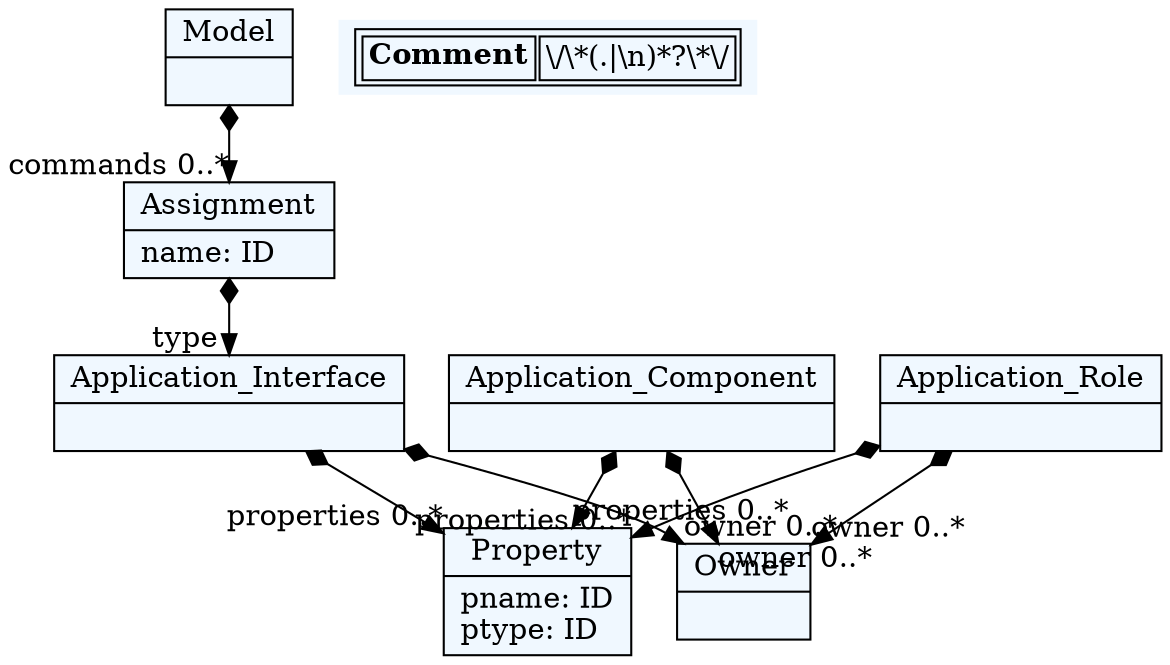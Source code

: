 
    digraph textX {
    fontname = "Bitstream Vera Sans"
    fontsize = 8
    node[
        shape=record,
        style=filled,
        fillcolor=aliceblue
    ]
    nodesep = 0.3
    edge[dir=black,arrowtail=empty]


1824762154000[ label="{Model|}"]

1824762161808[ label="{Assignment|name: ID\l}"]

1824762149120[ label="{Application_Interface|}"]

1824762150096[ label="{Application_Component|}"]

1824762152048[ label="{Application_Role|}"]



1824762154000 -> 1824762161808[arrowtail=diamond, dir=both, headlabel="commands 0..*"]
1824762161808 -> 1824762149120[arrowtail=diamond, dir=both, headlabel="type "]
1824762149120 -> 1824762145216[arrowtail=diamond, dir=both, headlabel="properties 0..*"]
1824762145216[ label="{Property|pname: ID\lptype: ID\l}"]

1824762149120 -> 1824762147168[arrowtail=diamond, dir=both, headlabel="owner 0..*"]
1824762147168[ label="{Owner|}"]

1824762150096 -> 1824762145216[arrowtail=diamond, dir=both, headlabel="properties 0..*"]
1824762145216[ label="{Property|pname: ID\lptype: ID\l}"]

1824762150096 -> 1824762147168[arrowtail=diamond, dir=both, headlabel="owner 0..*"]
1824762147168[ label="{Owner|}"]

1824762152048 -> 1824762145216[arrowtail=diamond, dir=both, headlabel="properties 0..*"]
1824762145216[ label="{Property|pname: ID\lptype: ID\l}"]

1824762152048 -> 1824762147168[arrowtail=diamond, dir=both, headlabel="owner 0..*"]
1824762147168[ label="{Owner|}"]

match_rules [ shape=plaintext, label=< <table>
	<tr>
		<td><b>Comment</b></td><td>\/\*(.|\n)*?\*\/</td>
	</tr>
</table> >]


}
